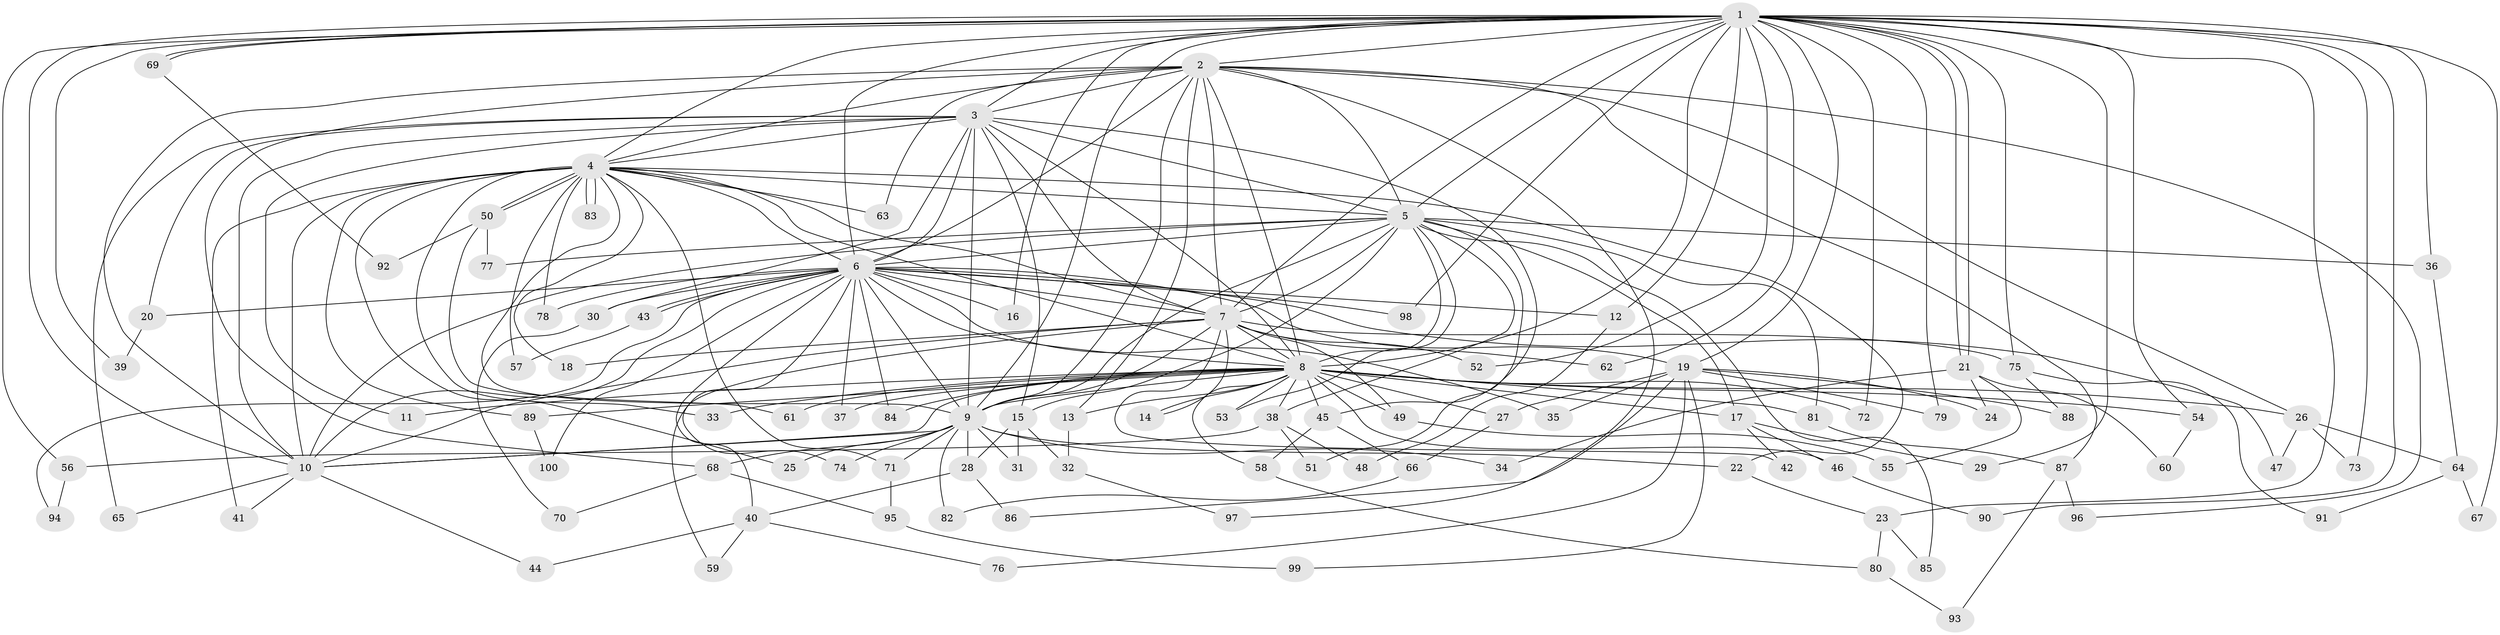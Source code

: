 // Generated by graph-tools (version 1.1) at 2025/25/03/09/25 03:25:51]
// undirected, 100 vertices, 225 edges
graph export_dot {
graph [start="1"]
  node [color=gray90,style=filled];
  1;
  2;
  3;
  4;
  5;
  6;
  7;
  8;
  9;
  10;
  11;
  12;
  13;
  14;
  15;
  16;
  17;
  18;
  19;
  20;
  21;
  22;
  23;
  24;
  25;
  26;
  27;
  28;
  29;
  30;
  31;
  32;
  33;
  34;
  35;
  36;
  37;
  38;
  39;
  40;
  41;
  42;
  43;
  44;
  45;
  46;
  47;
  48;
  49;
  50;
  51;
  52;
  53;
  54;
  55;
  56;
  57;
  58;
  59;
  60;
  61;
  62;
  63;
  64;
  65;
  66;
  67;
  68;
  69;
  70;
  71;
  72;
  73;
  74;
  75;
  76;
  77;
  78;
  79;
  80;
  81;
  82;
  83;
  84;
  85;
  86;
  87;
  88;
  89;
  90;
  91;
  92;
  93;
  94;
  95;
  96;
  97;
  98;
  99;
  100;
  1 -- 2;
  1 -- 3;
  1 -- 4;
  1 -- 5;
  1 -- 6;
  1 -- 7;
  1 -- 8;
  1 -- 9;
  1 -- 10;
  1 -- 12;
  1 -- 16;
  1 -- 19;
  1 -- 21;
  1 -- 21;
  1 -- 23;
  1 -- 29;
  1 -- 36;
  1 -- 39;
  1 -- 52;
  1 -- 54;
  1 -- 56;
  1 -- 62;
  1 -- 67;
  1 -- 69;
  1 -- 69;
  1 -- 72;
  1 -- 73;
  1 -- 75;
  1 -- 79;
  1 -- 90;
  1 -- 98;
  2 -- 3;
  2 -- 4;
  2 -- 5;
  2 -- 6;
  2 -- 7;
  2 -- 8;
  2 -- 9;
  2 -- 10;
  2 -- 13;
  2 -- 26;
  2 -- 63;
  2 -- 68;
  2 -- 87;
  2 -- 96;
  2 -- 97;
  3 -- 4;
  3 -- 5;
  3 -- 6;
  3 -- 7;
  3 -- 8;
  3 -- 9;
  3 -- 10;
  3 -- 11;
  3 -- 15;
  3 -- 20;
  3 -- 30;
  3 -- 45;
  3 -- 65;
  4 -- 5;
  4 -- 6;
  4 -- 7;
  4 -- 8;
  4 -- 9;
  4 -- 10;
  4 -- 18;
  4 -- 22;
  4 -- 25;
  4 -- 33;
  4 -- 41;
  4 -- 50;
  4 -- 50;
  4 -- 57;
  4 -- 63;
  4 -- 71;
  4 -- 78;
  4 -- 83;
  4 -- 83;
  4 -- 89;
  5 -- 6;
  5 -- 7;
  5 -- 8;
  5 -- 9;
  5 -- 10;
  5 -- 15;
  5 -- 17;
  5 -- 36;
  5 -- 38;
  5 -- 51;
  5 -- 53;
  5 -- 77;
  5 -- 81;
  5 -- 85;
  6 -- 7;
  6 -- 8;
  6 -- 9;
  6 -- 10;
  6 -- 12;
  6 -- 16;
  6 -- 19;
  6 -- 20;
  6 -- 30;
  6 -- 35;
  6 -- 37;
  6 -- 40;
  6 -- 43;
  6 -- 43;
  6 -- 47;
  6 -- 74;
  6 -- 78;
  6 -- 84;
  6 -- 94;
  6 -- 98;
  6 -- 100;
  7 -- 8;
  7 -- 9;
  7 -- 10;
  7 -- 14;
  7 -- 18;
  7 -- 42;
  7 -- 49;
  7 -- 52;
  7 -- 59;
  7 -- 62;
  7 -- 75;
  8 -- 9;
  8 -- 10;
  8 -- 11;
  8 -- 13;
  8 -- 14;
  8 -- 17;
  8 -- 26;
  8 -- 27;
  8 -- 33;
  8 -- 37;
  8 -- 38;
  8 -- 45;
  8 -- 46;
  8 -- 49;
  8 -- 53;
  8 -- 54;
  8 -- 58;
  8 -- 61;
  8 -- 72;
  8 -- 81;
  8 -- 84;
  8 -- 89;
  9 -- 10;
  9 -- 22;
  9 -- 25;
  9 -- 28;
  9 -- 31;
  9 -- 34;
  9 -- 68;
  9 -- 71;
  9 -- 74;
  9 -- 82;
  10 -- 41;
  10 -- 44;
  10 -- 65;
  12 -- 48;
  13 -- 32;
  15 -- 28;
  15 -- 31;
  15 -- 32;
  17 -- 29;
  17 -- 42;
  17 -- 46;
  19 -- 24;
  19 -- 27;
  19 -- 35;
  19 -- 76;
  19 -- 79;
  19 -- 86;
  19 -- 88;
  19 -- 99;
  20 -- 39;
  21 -- 24;
  21 -- 34;
  21 -- 55;
  21 -- 60;
  22 -- 23;
  23 -- 80;
  23 -- 85;
  26 -- 47;
  26 -- 64;
  26 -- 73;
  27 -- 66;
  28 -- 40;
  28 -- 86;
  30 -- 70;
  32 -- 97;
  36 -- 64;
  38 -- 48;
  38 -- 51;
  38 -- 56;
  40 -- 44;
  40 -- 59;
  40 -- 76;
  43 -- 57;
  45 -- 58;
  45 -- 66;
  46 -- 90;
  49 -- 55;
  50 -- 61;
  50 -- 77;
  50 -- 92;
  54 -- 60;
  56 -- 94;
  58 -- 80;
  64 -- 67;
  64 -- 91;
  66 -- 82;
  68 -- 70;
  68 -- 95;
  69 -- 92;
  71 -- 95;
  75 -- 88;
  75 -- 91;
  80 -- 93;
  81 -- 87;
  87 -- 93;
  87 -- 96;
  89 -- 100;
  95 -- 99;
}
